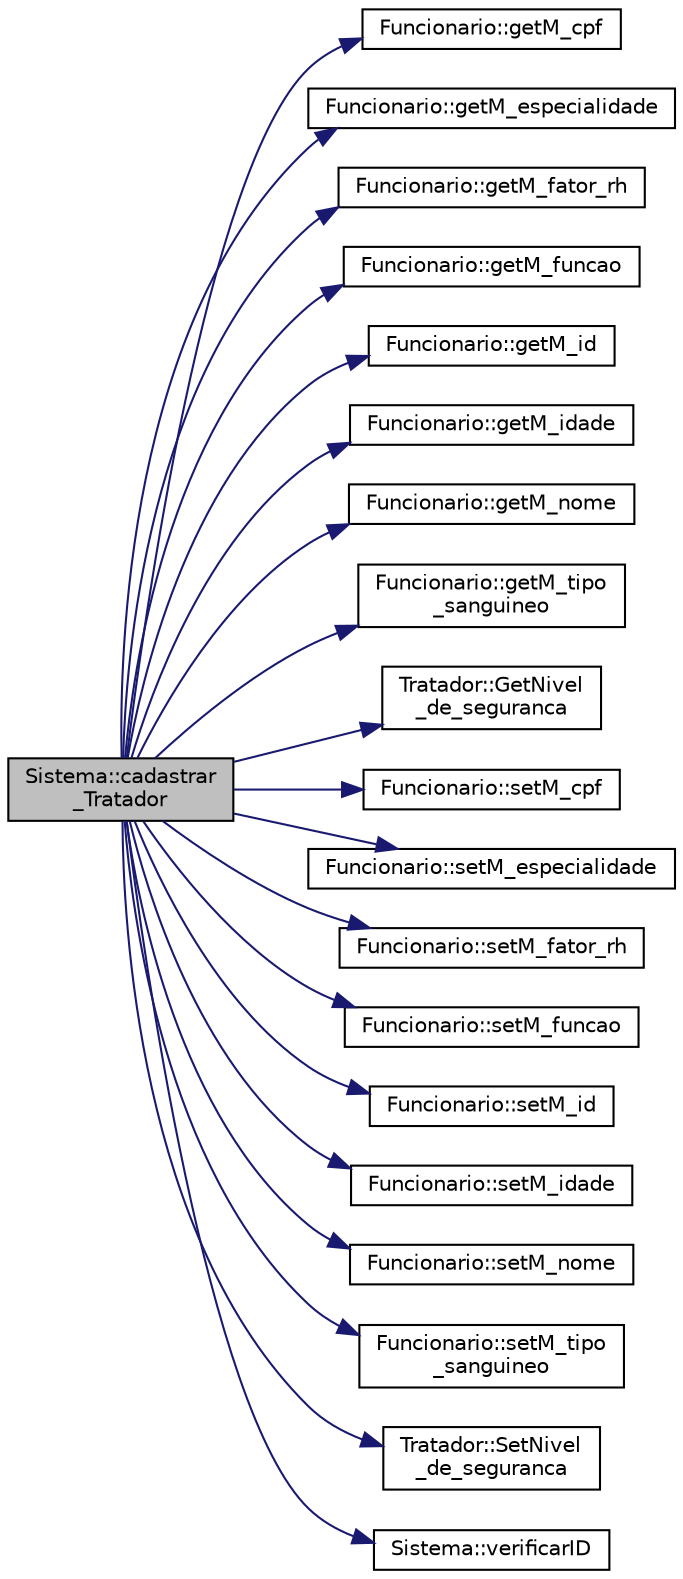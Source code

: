 digraph "Sistema::cadastrar_Tratador"
{
  edge [fontname="Helvetica",fontsize="10",labelfontname="Helvetica",labelfontsize="10"];
  node [fontname="Helvetica",fontsize="10",shape=record];
  rankdir="LR";
  Node61 [label="Sistema::cadastrar\l_Tratador",height=0.2,width=0.4,color="black", fillcolor="grey75", style="filled", fontcolor="black"];
  Node61 -> Node62 [color="midnightblue",fontsize="10",style="solid",fontname="Helvetica"];
  Node62 [label="Funcionario::getM_cpf",height=0.2,width=0.4,color="black", fillcolor="white", style="filled",URL="$class_funcionario.html#afe90ceedae9ae30ba014aa43e0556744"];
  Node61 -> Node63 [color="midnightblue",fontsize="10",style="solid",fontname="Helvetica"];
  Node63 [label="Funcionario::getM_especialidade",height=0.2,width=0.4,color="black", fillcolor="white", style="filled",URL="$class_funcionario.html#ad04c633c1d9c9d0c0e794bad0b4d2adf"];
  Node61 -> Node64 [color="midnightblue",fontsize="10",style="solid",fontname="Helvetica"];
  Node64 [label="Funcionario::getM_fator_rh",height=0.2,width=0.4,color="black", fillcolor="white", style="filled",URL="$class_funcionario.html#ab34e46ef33b0f2918bcf129772ca28fb"];
  Node61 -> Node65 [color="midnightblue",fontsize="10",style="solid",fontname="Helvetica"];
  Node65 [label="Funcionario::getM_funcao",height=0.2,width=0.4,color="black", fillcolor="white", style="filled",URL="$class_funcionario.html#af9b915ef86c488403c1f3843bbf8fd95"];
  Node61 -> Node66 [color="midnightblue",fontsize="10",style="solid",fontname="Helvetica"];
  Node66 [label="Funcionario::getM_id",height=0.2,width=0.4,color="black", fillcolor="white", style="filled",URL="$class_funcionario.html#a28862fda8ac97bae17caa6c6d8659ca8"];
  Node61 -> Node67 [color="midnightblue",fontsize="10",style="solid",fontname="Helvetica"];
  Node67 [label="Funcionario::getM_idade",height=0.2,width=0.4,color="black", fillcolor="white", style="filled",URL="$class_funcionario.html#aa070eee31dbde8832868518a0f0d1436"];
  Node61 -> Node68 [color="midnightblue",fontsize="10",style="solid",fontname="Helvetica"];
  Node68 [label="Funcionario::getM_nome",height=0.2,width=0.4,color="black", fillcolor="white", style="filled",URL="$class_funcionario.html#abfafc40b693e6bf765998a78d23b2e58"];
  Node61 -> Node69 [color="midnightblue",fontsize="10",style="solid",fontname="Helvetica"];
  Node69 [label="Funcionario::getM_tipo\l_sanguineo",height=0.2,width=0.4,color="black", fillcolor="white", style="filled",URL="$class_funcionario.html#a43899ba443365c1e3b5e78e37a8ccd85"];
  Node61 -> Node70 [color="midnightblue",fontsize="10",style="solid",fontname="Helvetica"];
  Node70 [label="Tratador::GetNivel\l_de_seguranca",height=0.2,width=0.4,color="black", fillcolor="white", style="filled",URL="$class_tratador.html#a0cbcf60a869f43d17a040458aaf6a129"];
  Node61 -> Node71 [color="midnightblue",fontsize="10",style="solid",fontname="Helvetica"];
  Node71 [label="Funcionario::setM_cpf",height=0.2,width=0.4,color="black", fillcolor="white", style="filled",URL="$class_funcionario.html#a34df8d7817934b39bf55862532f222f6"];
  Node61 -> Node72 [color="midnightblue",fontsize="10",style="solid",fontname="Helvetica"];
  Node72 [label="Funcionario::setM_especialidade",height=0.2,width=0.4,color="black", fillcolor="white", style="filled",URL="$class_funcionario.html#a19534737bd7bf7f4b308bffebdfaa9cd"];
  Node61 -> Node73 [color="midnightblue",fontsize="10",style="solid",fontname="Helvetica"];
  Node73 [label="Funcionario::setM_fator_rh",height=0.2,width=0.4,color="black", fillcolor="white", style="filled",URL="$class_funcionario.html#a96f023d8dbc4b2ee7ead46a1cb91e9a2"];
  Node61 -> Node74 [color="midnightblue",fontsize="10",style="solid",fontname="Helvetica"];
  Node74 [label="Funcionario::setM_funcao",height=0.2,width=0.4,color="black", fillcolor="white", style="filled",URL="$class_funcionario.html#a9de9412bb27baa22675f288548b8d870"];
  Node61 -> Node75 [color="midnightblue",fontsize="10",style="solid",fontname="Helvetica"];
  Node75 [label="Funcionario::setM_id",height=0.2,width=0.4,color="black", fillcolor="white", style="filled",URL="$class_funcionario.html#a9918c88dd2985cb8643f28407e5f0236"];
  Node61 -> Node76 [color="midnightblue",fontsize="10",style="solid",fontname="Helvetica"];
  Node76 [label="Funcionario::setM_idade",height=0.2,width=0.4,color="black", fillcolor="white", style="filled",URL="$class_funcionario.html#a94d479f6870613825b0d6fb1b914bac0"];
  Node61 -> Node77 [color="midnightblue",fontsize="10",style="solid",fontname="Helvetica"];
  Node77 [label="Funcionario::setM_nome",height=0.2,width=0.4,color="black", fillcolor="white", style="filled",URL="$class_funcionario.html#a85a4128d2eae877de922cd3259054e43"];
  Node61 -> Node78 [color="midnightblue",fontsize="10",style="solid",fontname="Helvetica"];
  Node78 [label="Funcionario::setM_tipo\l_sanguineo",height=0.2,width=0.4,color="black", fillcolor="white", style="filled",URL="$class_funcionario.html#aaa528174dd7a3e3d3d7dfd5a20455a34"];
  Node61 -> Node79 [color="midnightblue",fontsize="10",style="solid",fontname="Helvetica"];
  Node79 [label="Tratador::SetNivel\l_de_seguranca",height=0.2,width=0.4,color="black", fillcolor="white", style="filled",URL="$class_tratador.html#ad6335d5e5a07ee418ec32b7624f2de06"];
  Node61 -> Node80 [color="midnightblue",fontsize="10",style="solid",fontname="Helvetica"];
  Node80 [label="Sistema::verificarID",height=0.2,width=0.4,color="black", fillcolor="white", style="filled",URL="$class_sistema.html#a1d9ef2a50059785ec0d5d09e89a20b4f",tooltip="Checa se id do funcionário já existe. "];
}
